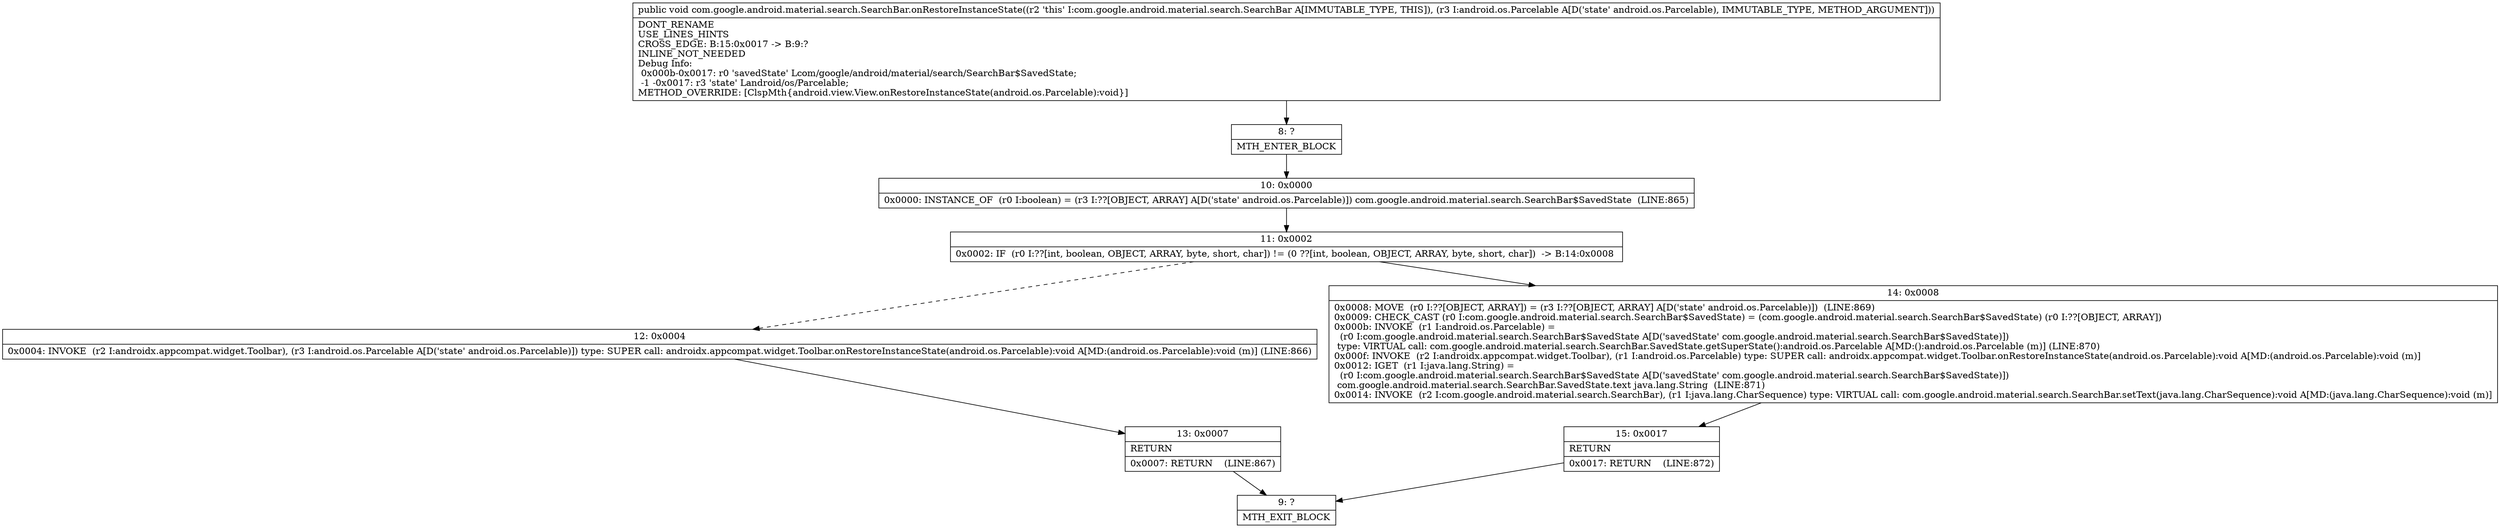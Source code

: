 digraph "CFG forcom.google.android.material.search.SearchBar.onRestoreInstanceState(Landroid\/os\/Parcelable;)V" {
Node_8 [shape=record,label="{8\:\ ?|MTH_ENTER_BLOCK\l}"];
Node_10 [shape=record,label="{10\:\ 0x0000|0x0000: INSTANCE_OF  (r0 I:boolean) = (r3 I:??[OBJECT, ARRAY] A[D('state' android.os.Parcelable)]) com.google.android.material.search.SearchBar$SavedState  (LINE:865)\l}"];
Node_11 [shape=record,label="{11\:\ 0x0002|0x0002: IF  (r0 I:??[int, boolean, OBJECT, ARRAY, byte, short, char]) != (0 ??[int, boolean, OBJECT, ARRAY, byte, short, char])  \-\> B:14:0x0008 \l}"];
Node_12 [shape=record,label="{12\:\ 0x0004|0x0004: INVOKE  (r2 I:androidx.appcompat.widget.Toolbar), (r3 I:android.os.Parcelable A[D('state' android.os.Parcelable)]) type: SUPER call: androidx.appcompat.widget.Toolbar.onRestoreInstanceState(android.os.Parcelable):void A[MD:(android.os.Parcelable):void (m)] (LINE:866)\l}"];
Node_13 [shape=record,label="{13\:\ 0x0007|RETURN\l|0x0007: RETURN    (LINE:867)\l}"];
Node_9 [shape=record,label="{9\:\ ?|MTH_EXIT_BLOCK\l}"];
Node_14 [shape=record,label="{14\:\ 0x0008|0x0008: MOVE  (r0 I:??[OBJECT, ARRAY]) = (r3 I:??[OBJECT, ARRAY] A[D('state' android.os.Parcelable)])  (LINE:869)\l0x0009: CHECK_CAST (r0 I:com.google.android.material.search.SearchBar$SavedState) = (com.google.android.material.search.SearchBar$SavedState) (r0 I:??[OBJECT, ARRAY]) \l0x000b: INVOKE  (r1 I:android.os.Parcelable) = \l  (r0 I:com.google.android.material.search.SearchBar$SavedState A[D('savedState' com.google.android.material.search.SearchBar$SavedState)])\l type: VIRTUAL call: com.google.android.material.search.SearchBar.SavedState.getSuperState():android.os.Parcelable A[MD:():android.os.Parcelable (m)] (LINE:870)\l0x000f: INVOKE  (r2 I:androidx.appcompat.widget.Toolbar), (r1 I:android.os.Parcelable) type: SUPER call: androidx.appcompat.widget.Toolbar.onRestoreInstanceState(android.os.Parcelable):void A[MD:(android.os.Parcelable):void (m)]\l0x0012: IGET  (r1 I:java.lang.String) = \l  (r0 I:com.google.android.material.search.SearchBar$SavedState A[D('savedState' com.google.android.material.search.SearchBar$SavedState)])\l com.google.android.material.search.SearchBar.SavedState.text java.lang.String  (LINE:871)\l0x0014: INVOKE  (r2 I:com.google.android.material.search.SearchBar), (r1 I:java.lang.CharSequence) type: VIRTUAL call: com.google.android.material.search.SearchBar.setText(java.lang.CharSequence):void A[MD:(java.lang.CharSequence):void (m)]\l}"];
Node_15 [shape=record,label="{15\:\ 0x0017|RETURN\l|0x0017: RETURN    (LINE:872)\l}"];
MethodNode[shape=record,label="{public void com.google.android.material.search.SearchBar.onRestoreInstanceState((r2 'this' I:com.google.android.material.search.SearchBar A[IMMUTABLE_TYPE, THIS]), (r3 I:android.os.Parcelable A[D('state' android.os.Parcelable), IMMUTABLE_TYPE, METHOD_ARGUMENT]))  | DONT_RENAME\lUSE_LINES_HINTS\lCROSS_EDGE: B:15:0x0017 \-\> B:9:?\lINLINE_NOT_NEEDED\lDebug Info:\l  0x000b\-0x0017: r0 'savedState' Lcom\/google\/android\/material\/search\/SearchBar$SavedState;\l  \-1 \-0x0017: r3 'state' Landroid\/os\/Parcelable;\lMETHOD_OVERRIDE: [ClspMth\{android.view.View.onRestoreInstanceState(android.os.Parcelable):void\}]\l}"];
MethodNode -> Node_8;Node_8 -> Node_10;
Node_10 -> Node_11;
Node_11 -> Node_12[style=dashed];
Node_11 -> Node_14;
Node_12 -> Node_13;
Node_13 -> Node_9;
Node_14 -> Node_15;
Node_15 -> Node_9;
}

